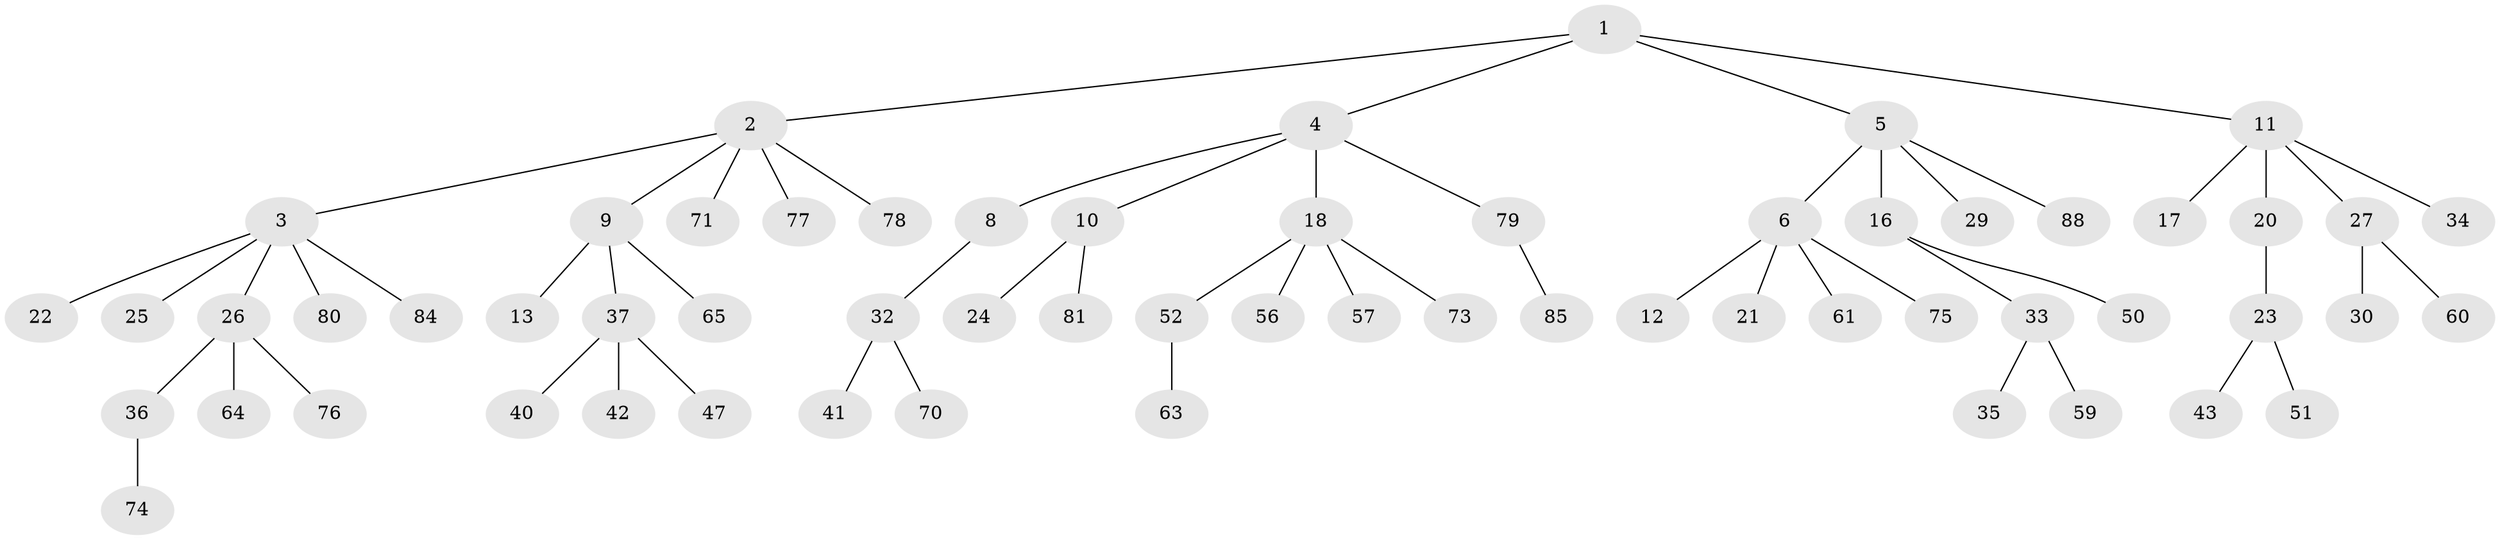 // Generated by graph-tools (version 1.1) at 2025/24/03/03/25 07:24:08]
// undirected, 61 vertices, 60 edges
graph export_dot {
graph [start="1"]
  node [color=gray90,style=filled];
  1 [super="+62"];
  2 [super="+66"];
  3 [super="+86"];
  4 [super="+7"];
  5 [super="+31"];
  6 [super="+15"];
  8;
  9 [super="+49"];
  10 [super="+19"];
  11 [super="+14"];
  12 [super="+53"];
  13 [super="+55"];
  16 [super="+87"];
  17;
  18 [super="+45"];
  20 [super="+82"];
  21 [super="+54"];
  22;
  23 [super="+28"];
  24;
  25;
  26 [super="+44"];
  27 [super="+48"];
  29;
  30;
  32 [super="+46"];
  33 [super="+39"];
  34;
  35;
  36 [super="+38"];
  37 [super="+69"];
  40;
  41 [super="+67"];
  42;
  43 [super="+83"];
  47;
  50;
  51;
  52 [super="+72"];
  56 [super="+68"];
  57 [super="+58"];
  59;
  60;
  61;
  63;
  64;
  65;
  70;
  71;
  73;
  74;
  75;
  76;
  77;
  78;
  79;
  80;
  81;
  84;
  85;
  88;
  1 -- 2;
  1 -- 4;
  1 -- 5;
  1 -- 11;
  2 -- 3;
  2 -- 9;
  2 -- 71;
  2 -- 77;
  2 -- 78;
  3 -- 22;
  3 -- 25;
  3 -- 26;
  3 -- 80;
  3 -- 84;
  4 -- 8;
  4 -- 10;
  4 -- 18;
  4 -- 79;
  5 -- 6;
  5 -- 16;
  5 -- 29;
  5 -- 88;
  6 -- 12;
  6 -- 61;
  6 -- 75;
  6 -- 21;
  8 -- 32;
  9 -- 13;
  9 -- 37;
  9 -- 65;
  10 -- 24;
  10 -- 81;
  11 -- 17;
  11 -- 20;
  11 -- 27;
  11 -- 34;
  16 -- 33;
  16 -- 50;
  18 -- 52;
  18 -- 56;
  18 -- 57;
  18 -- 73;
  20 -- 23;
  23 -- 43;
  23 -- 51;
  26 -- 36;
  26 -- 64;
  26 -- 76;
  27 -- 30;
  27 -- 60;
  32 -- 41;
  32 -- 70;
  33 -- 35;
  33 -- 59;
  36 -- 74;
  37 -- 40;
  37 -- 42;
  37 -- 47;
  52 -- 63;
  79 -- 85;
}
